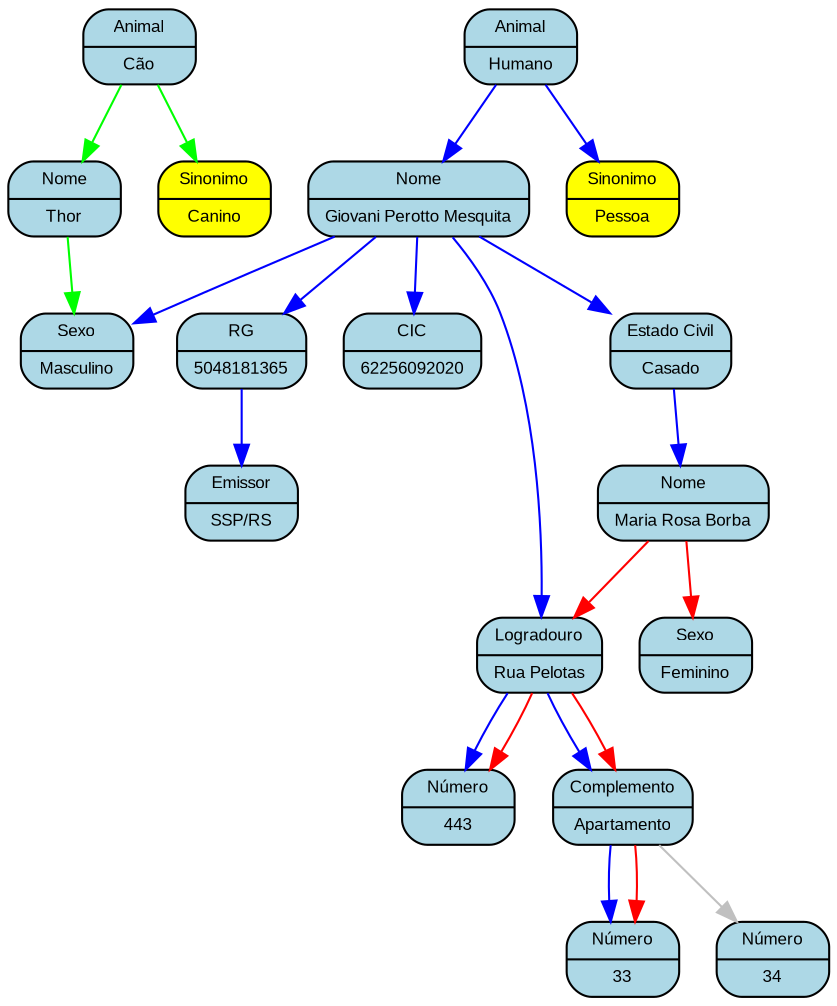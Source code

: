 digraph R {
    node001 [
                fontname = "Arial",
                fontsize = 8,
                shape=record,
                style="rounded,filled",
                fillcolor="lightblue"
                label="{Nome|Giovani Perotto Mesquita}"
            ]
    node002 [
                fontname = "Arial",
                fontsize = 8,
                shape=record,
                style="rounded,filled",
                fillcolor="lightblue"
                label="{RG|5048181365}"
            ]
    node003 [
                fontname = "Arial",
                fontsize = 8,
                shape=record,
                style="rounded,filled",
                fillcolor="lightblue"
                label="{Emissor|SSP/RS}"
            ]
    node004 [
                fontname = "Arial",
                fontsize = 8,
                shape=record,
                style="rounded,filled",
                fillcolor="lightblue"
                label="{CIC|62256092020}"
            ]
    node005 [
                fontname = "Arial",
                fontsize = 8,
                shape=record,
                style="rounded,filled",
                fillcolor="lightblue"
                label="{Logradouro|Rua Pelotas}"
            ]
    node006 [
                fontname = "Arial",
                fontsize = 8,
                shape=record,
                style="rounded,filled",
                fillcolor="lightblue"
                label="{Número|443}"
            ]
    node007 [
                fontname = "Arial",
                fontsize = 8,
                shape=record,
                style="rounded,filled",
                fillcolor="lightblue"
                label="{Animal|Humano}"
            ]
    node008 [
                fontname = "Arial",
                fontsize = 8,
                shape=record,
                style="rounded,filled",
                fillcolor="lightblue"
                label="{Animal|Cão}"
            ]
    node009 [
                fontname = "Arial",
                fontsize = 8,
                shape=record,
                style="rounded,filled",
                fillcolor="lightblue"
                label="{Nome|Thor}"
            ]
    node010 [
                fontname = "Arial",
                fontsize = 8,
                shape=record,
                style="rounded,filled",
                fillcolor="yellow"
                label="{Sinonimo|Canino}"
            ]
    node011 [
                fontname = "Arial",
                fontsize = 8,
                shape=record,
                style="rounded,filled",
                fillcolor="lightblue"
                label="{Sexo|Masculino}"
            ]
    node012 [
                fontname = "Arial",
                fontsize = 8,
                shape=record,
                style="rounded,filled",
                fillcolor="lightblue"
                label="{Nome|Maria Rosa Borba}"
            ]
    node013 [
                fontname = "Arial",
                fontsize = 8,
                shape=record,
                style="rounded,filled",
                fillcolor="lightblue"
                label="{Sexo|Feminino}"
            ]
    node014 [
                fontname = "Arial",
                fontsize = 8,
                shape=record,
                style="rounded,filled",
                fillcolor="yellow"
                label="{Sinonimo|Pessoa}"
            ]
    node015 [
                fontname = "Arial",
                fontsize = 8,
                shape=record,
                style="rounded,filled",
                fillcolor="lightblue"
                label="{Complemento|Apartamento}"
            ]
    node016 [
                fontname = "Arial",
                fontsize = 8,
                shape=record,
                style="rounded,filled",
                fillcolor="lightblue"
                label="{Número|33}"
            ]
    node017 [
                fontname = "Arial",
                fontsize = 8,
                shape=record,
                style="rounded,filled",
                fillcolor="lightblue"
                label="{Número|34}"
            ]
    node018 [
                fontname = "Arial",
                fontsize = 8,
                shape=record,
                style="rounded,filled",
                fillcolor="lightblue"
                label="{Estado Civil|Casado}"
            ]
    node001 -> node002 [color="blue"]
    node002 -> node003 [color="blue"]
    node001 -> node004 [color="blue"]
    node001 -> node005 [color="blue"]
    node005 -> node006 [color="blue"]
    node005 -> node006 [color="red"]
    node007 -> node001 [color="blue"]
    node008 -> node009 [color="green"]
    node008 -> node010 [color="green"]
    node001 -> node011 [color="blue"]
    node009 -> node011 [color="green"]
    node012 -> node013 [color="red"]
    node012 -> node005 [color="red"]
    node007 -> node014 [color="blue"]
    node005 -> node015 [color="blue"]
    node005 -> node015 [color="red"]
    node015 -> node016 [color="blue"]
    node015 -> node016 [color="red"]
    node015 -> node017 [color="gray"]
    node001 -> node018 [color="blue"]
    node018 -> node012 [color="blue"]
}